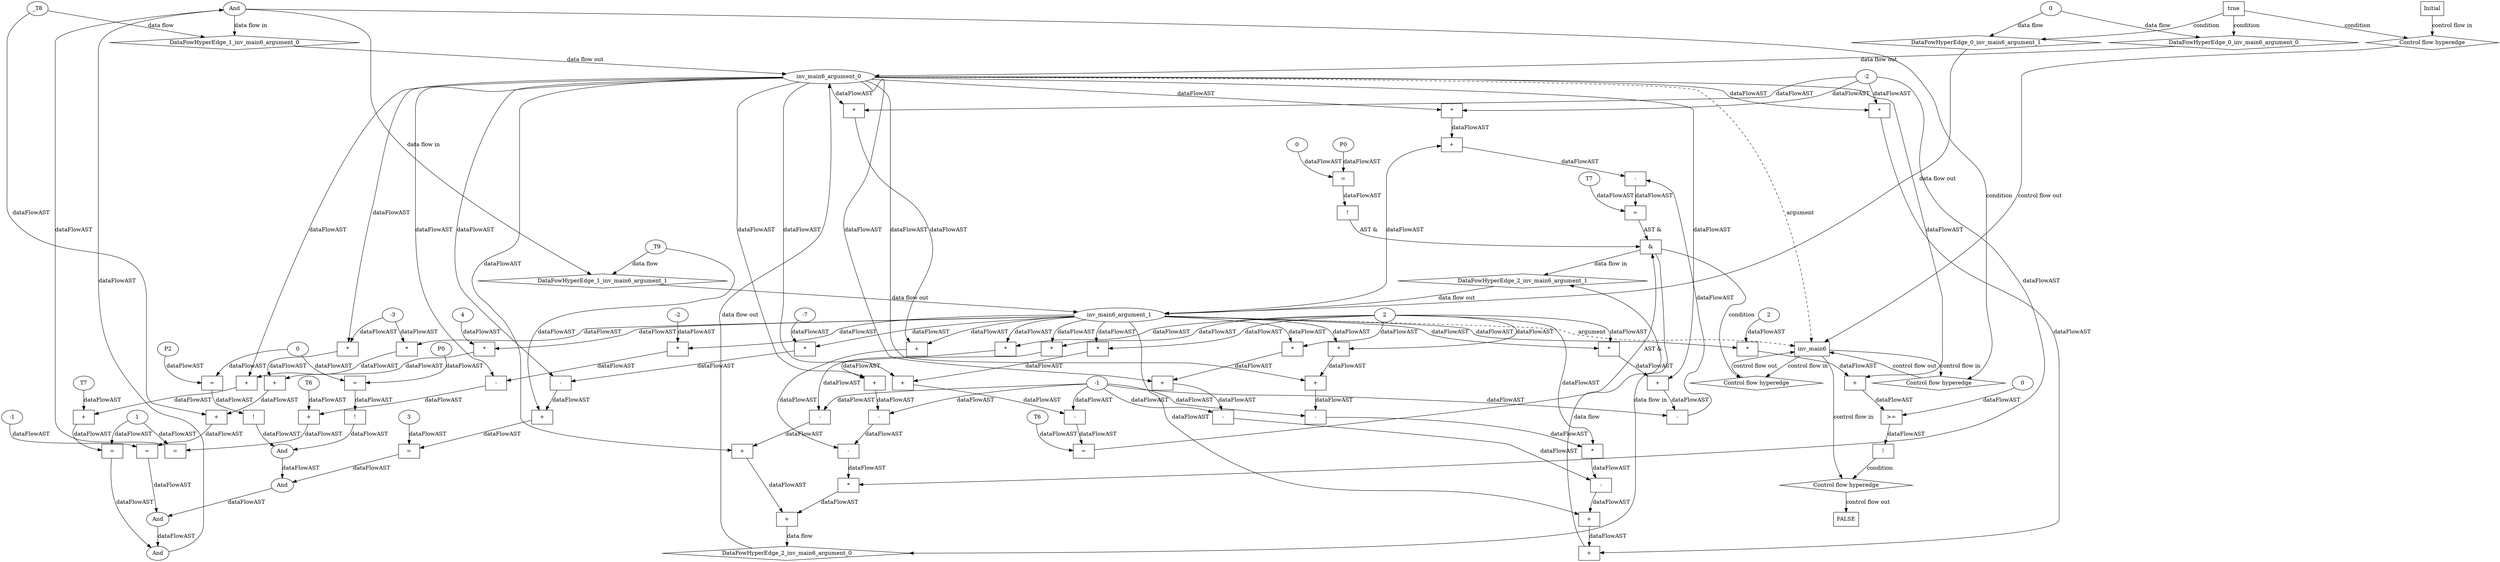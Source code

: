 digraph dag {
"inv_main6" [label="inv_main6" nodeName="inv_main6" class=cfn  shape="rect"];
FALSE [label="FALSE" nodeName=FALSE class=cfn  shape="rect"];
Initial [label="Initial" nodeName=Initial class=cfn  shape="rect"];
ControlFowHyperEdge_0 [label="Control flow hyperedge" nodeName=ControlFowHyperEdge_0 class=controlFlowHyperEdge shape="diamond"];
"Initial" -> ControlFowHyperEdge_0 [label="control flow in"]
ControlFowHyperEdge_0 -> "inv_main6" [label="control flow out"]
ControlFowHyperEdge_1 [label="Control flow hyperedge" nodeName=ControlFowHyperEdge_1 class=controlFlowHyperEdge shape="diamond"];
"inv_main6" -> ControlFowHyperEdge_1 [label="control flow in"]
ControlFowHyperEdge_1 -> "inv_main6" [label="control flow out"]
ControlFowHyperEdge_2 [label="Control flow hyperedge" nodeName=ControlFowHyperEdge_2 class=controlFlowHyperEdge shape="diamond"];
"inv_main6" -> ControlFowHyperEdge_2 [label="control flow in"]
ControlFowHyperEdge_2 -> "inv_main6" [label="control flow out"]
ControlFowHyperEdge_3 [label="Control flow hyperedge" nodeName=ControlFowHyperEdge_3 class=controlFlowHyperEdge shape="diamond"];
"inv_main6" -> ControlFowHyperEdge_3 [label="control flow in"]
ControlFowHyperEdge_3 -> "FALSE" [label="control flow out"]
"inv_main6_argument_0" [label="inv_main6_argument_0" nodeName=argument0 class=argument  head="inv_main6" shape="oval"];
"inv_main6_argument_0" -> "inv_main6"[label="argument" style="dashed"]
"inv_main6_argument_1" [label="inv_main6_argument_1" nodeName=argument1 class=argument  head="inv_main6" shape="oval"];
"inv_main6_argument_1" -> "inv_main6"[label="argument" style="dashed"]

"true_0" [label="true" nodeName="true_0" class=true shape="rect"];
"true_0" -> "ControlFowHyperEdge_0" [label="condition"];
"xxxinv_main6___Initial_0xxxdataFlow_0_node_0" [label="0" nodeName="xxxinv_main6___Initial_0xxxdataFlow_0_node_0" class=Literal ];

"xxxinv_main6___Initial_0xxxdataFlow_0_node_0" -> "DataFowHyperEdge_0_inv_main6_argument_0" [label="data flow"];

"xxxinv_main6___Initial_0xxxdataFlow_0_node_0" -> "DataFowHyperEdge_0_inv_main6_argument_1" [label="data flow"];
"xxxinv_main6___inv_main6_1xxxguard_0_node_0" [label="And" nodeName="xxxinv_main6___inv_main6_1xxxguard_0_node_0" class=Operator ];
"xxxinv_main6___inv_main6_1xxxguard_0_node_1" [label="And" nodeName="xxxinv_main6___inv_main6_1xxxguard_0_node_1" class=Operator ];
"xxxinv_main6___inv_main6_1xxxguard_0_node_2" [label="And" nodeName="xxxinv_main6___inv_main6_1xxxguard_0_node_2" class=Operator ];
"xxxinv_main6___inv_main6_1xxxguard_0_node_3" [label="And" nodeName="xxxinv_main6___inv_main6_1xxxguard_0_node_3" class=Operator ];
"xxxinv_main6___inv_main6_1xxxguard_0_node_4" [label="And" nodeName="xxxinv_main6___inv_main6_1xxxguard_0_node_4" class=Operator ];
"xxxinv_main6___inv_main6_1xxxguard_0_node_5" [label="!" nodeName="xxxinv_main6___inv_main6_1xxxguard_0_node_5" class=Operator shape="rect"];
"xxxinv_main6___inv_main6_1xxxguard_0_node_6" [label="=" nodeName="xxxinv_main6___inv_main6_1xxxguard_0_node_6" class=Operator  shape="rect"];
"xxxinv_main6___inv_main6_1xxxguard_0_node_7" [label="P0" nodeName="xxxinv_main6___inv_main6_1xxxguard_0_node_7" class=Constant ];
"xxxinv_main6___inv_main6_1xxxguard_0_node_8" [label="0" nodeName="xxxinv_main6___inv_main6_1xxxguard_0_node_8" class=Literal ];
"xxxinv_main6___inv_main6_1xxxguard_0_node_9" [label="!" nodeName="xxxinv_main6___inv_main6_1xxxguard_0_node_9" class=Operator shape="rect"];
"xxxinv_main6___inv_main6_1xxxguard_0_node_10" [label="=" nodeName="xxxinv_main6___inv_main6_1xxxguard_0_node_10" class=Operator  shape="rect"];
"xxxinv_main6___inv_main6_1xxxguard_0_node_11" [label="P2" nodeName="xxxinv_main6___inv_main6_1xxxguard_0_node_11" class=Constant ];
"xxxinv_main6___inv_main6_1xxxguard_0_node_13" [label="=" nodeName="xxxinv_main6___inv_main6_1xxxguard_0_node_13" class=Operator  shape="rect"];
"xxxinv_main6___inv_main6_1xxxguard_0_node_14" [label="+" nodeName="xxxinv_main6___inv_main6_1xxxguard_0_node_14" class= Operator shape="rect"];
"xxxinv_main6___inv_main6_1xxxguard_0_node_16" [label="-" nodeName="xxxinv_main6___inv_main6_1xxxguard_0_node_16" class= Operator shape="rect"];
"xxxinv_main6___inv_main6_1xxxguard_0_node_17" [label="*" nodeName="xxxinv_main6___inv_main6_1xxxguard_0_node_17" class=Operator  shape="rect"];
"xxxinv_main6___inv_main6_1xxxguard_0_node_18" [label="-7" nodeName="xxxinv_main6___inv_main6_1xxxguard_0_node_18" class=Coeff ];
"xxxinv_main6___inv_main6_1xxxguard_0_node_21" [label="3" nodeName="xxxinv_main6___inv_main6_1xxxguard_0_node_21" class=Literal ];
"xxxinv_main6___inv_main6_1xxxguard_0_node_22" [label="=" nodeName="xxxinv_main6___inv_main6_1xxxguard_0_node_22" class=Operator  shape="rect"];
"xxxinv_main6___inv_main6_1xxxguard_0_node_23" [label="+" nodeName="xxxinv_main6___inv_main6_1xxxguard_0_node_23" class= Operator shape="rect"];
"xxxinv_main6___inv_main6_1xxxguard_0_node_25" [label="+" nodeName="xxxinv_main6___inv_main6_1xxxguard_0_node_25" class= Operator shape="rect"];
"xxxinv_main6___inv_main6_1xxxguard_0_node_26" [label="*" nodeName="xxxinv_main6___inv_main6_1xxxguard_0_node_26" class=Operator  shape="rect"];
"xxxinv_main6___inv_main6_1xxxguard_0_node_27" [label="4" nodeName="xxxinv_main6___inv_main6_1xxxguard_0_node_27" class=Coeff ];
"xxxinv_main6___inv_main6_1xxxguard_0_node_29" [label="*" nodeName="xxxinv_main6___inv_main6_1xxxguard_0_node_29" class=Operator  shape="rect"];
"xxxinv_main6___inv_main6_1xxxguard_0_node_30" [label="-3" nodeName="xxxinv_main6___inv_main6_1xxxguard_0_node_30" class=Coeff ];
"xxxinv_main6___inv_main6_1xxxguard_0_node_32" [label="-1" nodeName="xxxinv_main6___inv_main6_1xxxguard_0_node_32" class=Literal ];
"xxxinv_main6___inv_main6_1xxxguard_0_node_33" [label="=" nodeName="xxxinv_main6___inv_main6_1xxxguard_0_node_33" class=Operator  shape="rect"];
"xxxinv_main6___inv_main6_1xxxguard_0_node_34" [label="+" nodeName="xxxinv_main6___inv_main6_1xxxguard_0_node_34" class= Operator shape="rect"];
"xxxinv_main6___inv_main6_1xxxguard_0_node_35" [label="T7" nodeName="xxxinv_main6___inv_main6_1xxxguard_0_node_35" class=Constant ];
"xxxinv_main6___inv_main6_1xxxguard_0_node_36" [label="+" nodeName="xxxinv_main6___inv_main6_1xxxguard_0_node_36" class= Operator shape="rect"];
"xxxinv_main6___inv_main6_1xxxguard_0_node_37" [label="*" nodeName="xxxinv_main6___inv_main6_1xxxguard_0_node_37" class=Operator  shape="rect"];
"xxxinv_main6___inv_main6_1xxxguard_0_node_30" [label="-3" nodeName="xxxinv_main6___inv_main6_1xxxguard_0_node_30" class=Coeff ];
"xxxinv_main6___inv_main6_1xxxguard_0_node_41" [label="1" nodeName="xxxinv_main6___inv_main6_1xxxguard_0_node_41" class=Literal ];
"xxxinv_main6___inv_main6_1xxxguard_0_node_42" [label="=" nodeName="xxxinv_main6___inv_main6_1xxxguard_0_node_42" class=Operator  shape="rect"];
"xxxinv_main6___inv_main6_1xxxguard_0_node_43" [label="+" nodeName="xxxinv_main6___inv_main6_1xxxguard_0_node_43" class= Operator shape="rect"];
"xxxinv_main6___inv_main6_1xxxguard_0_node_44" [label="T6" nodeName="xxxinv_main6___inv_main6_1xxxguard_0_node_44" class=Constant ];
"xxxinv_main6___inv_main6_1xxxguard_0_node_45" [label="-" nodeName="xxxinv_main6___inv_main6_1xxxguard_0_node_45" class= Operator shape="rect"];
"xxxinv_main6___inv_main6_1xxxguard_0_node_46" [label="*" nodeName="xxxinv_main6___inv_main6_1xxxguard_0_node_46" class=Operator  shape="rect"];
"xxxinv_main6___inv_main6_1xxxguard_0_node_47" [label="-2" nodeName="xxxinv_main6___inv_main6_1xxxguard_0_node_47" class=Coeff ];
"xxxinv_main6___inv_main6_1xxxguard_0_node_1" -> "xxxinv_main6___inv_main6_1xxxguard_0_node_0"[label="dataFlowAST"]
"xxxinv_main6___inv_main6_1xxxguard_0_node_42" -> "xxxinv_main6___inv_main6_1xxxguard_0_node_0"[label="dataFlowAST"]
"xxxinv_main6___inv_main6_1xxxguard_0_node_2" -> "xxxinv_main6___inv_main6_1xxxguard_0_node_1"[label="dataFlowAST"]
"xxxinv_main6___inv_main6_1xxxguard_0_node_33" -> "xxxinv_main6___inv_main6_1xxxguard_0_node_1"[label="dataFlowAST"]
"xxxinv_main6___inv_main6_1xxxguard_0_node_3" -> "xxxinv_main6___inv_main6_1xxxguard_0_node_2"[label="dataFlowAST"]
"xxxinv_main6___inv_main6_1xxxguard_0_node_22" -> "xxxinv_main6___inv_main6_1xxxguard_0_node_2"[label="dataFlowAST"]
"xxxinv_main6___inv_main6_1xxxguard_0_node_4" -> "xxxinv_main6___inv_main6_1xxxguard_0_node_3"[label="dataFlowAST"]
"xxxinv_main6___inv_main6_1xxxguard_0_node_13" -> "xxxinv_main6___inv_main6_1xxxguard_0_node_3"[label="dataFlowAST"]
"xxxinv_main6___inv_main6_1xxxguard_0_node_5" -> "xxxinv_main6___inv_main6_1xxxguard_0_node_4"[label="dataFlowAST"]
"xxxinv_main6___inv_main6_1xxxguard_0_node_9" -> "xxxinv_main6___inv_main6_1xxxguard_0_node_4"[label="dataFlowAST"]
"xxxinv_main6___inv_main6_1xxxguard_0_node_6" -> "xxxinv_main6___inv_main6_1xxxguard_0_node_5"[label="dataFlowAST"]
"xxxinv_main6___inv_main6_1xxxguard_0_node_7" -> "xxxinv_main6___inv_main6_1xxxguard_0_node_6"[label="dataFlowAST"]
"xxxinv_main6___inv_main6_1xxxguard_0_node_8" -> "xxxinv_main6___inv_main6_1xxxguard_0_node_6"[label="dataFlowAST"]
"xxxinv_main6___inv_main6_1xxxguard_0_node_10" -> "xxxinv_main6___inv_main6_1xxxguard_0_node_9"[label="dataFlowAST"]
"xxxinv_main6___inv_main6_1xxxguard_0_node_11" -> "xxxinv_main6___inv_main6_1xxxguard_0_node_10"[label="dataFlowAST"]
"xxxinv_main6___inv_main6_1xxxguard_0_node_8" -> "xxxinv_main6___inv_main6_1xxxguard_0_node_10"[label="dataFlowAST"]
"xxxinv_main6___inv_main6_1xxxguard_0_node_14" -> "xxxinv_main6___inv_main6_1xxxguard_0_node_13"[label="dataFlowAST"]
"xxxinv_main6___inv_main6_1xxxguard_0_node_21" -> "xxxinv_main6___inv_main6_1xxxguard_0_node_13"[label="dataFlowAST"]
"xxxinv_main6___inv_main6_1xxxdataFlow1_node_0" -> "xxxinv_main6___inv_main6_1xxxguard_0_node_14"[label="dataFlowAST"]
"xxxinv_main6___inv_main6_1xxxguard_0_node_16" -> "xxxinv_main6___inv_main6_1xxxguard_0_node_14"[label="dataFlowAST"]
"xxxinv_main6___inv_main6_1xxxguard_0_node_17" -> "xxxinv_main6___inv_main6_1xxxguard_0_node_16"[label="dataFlowAST"]
"inv_main6_argument_0" -> "xxxinv_main6___inv_main6_1xxxguard_0_node_16"[label="dataFlowAST"]
"xxxinv_main6___inv_main6_1xxxguard_0_node_18" -> "xxxinv_main6___inv_main6_1xxxguard_0_node_17"[label="dataFlowAST"]
"inv_main6_argument_1" -> "xxxinv_main6___inv_main6_1xxxguard_0_node_17"[label="dataFlowAST"]
"xxxinv_main6___inv_main6_1xxxguard_0_node_23" -> "xxxinv_main6___inv_main6_1xxxguard_0_node_22"[label="dataFlowAST"]
"xxxinv_main6___inv_main6_1xxxguard_0_node_32" -> "xxxinv_main6___inv_main6_1xxxguard_0_node_22"[label="dataFlowAST"]
"xxxinv_main6___inv_main6_1xxxdataFlow_0_node_0" -> "xxxinv_main6___inv_main6_1xxxguard_0_node_23"[label="dataFlowAST"]
"xxxinv_main6___inv_main6_1xxxguard_0_node_25" -> "xxxinv_main6___inv_main6_1xxxguard_0_node_23"[label="dataFlowAST"]
"xxxinv_main6___inv_main6_1xxxguard_0_node_26" -> "xxxinv_main6___inv_main6_1xxxguard_0_node_25"[label="dataFlowAST"]
"xxxinv_main6___inv_main6_1xxxguard_0_node_29" -> "xxxinv_main6___inv_main6_1xxxguard_0_node_25"[label="dataFlowAST"]
"xxxinv_main6___inv_main6_1xxxguard_0_node_27" -> "xxxinv_main6___inv_main6_1xxxguard_0_node_26"[label="dataFlowAST"]
"inv_main6_argument_1" -> "xxxinv_main6___inv_main6_1xxxguard_0_node_26"[label="dataFlowAST"]
"inv_main6_argument_0" -> "xxxinv_main6___inv_main6_1xxxguard_0_node_29"[label="dataFlowAST"]
"xxxinv_main6___inv_main6_1xxxguard_0_node_30" -> "xxxinv_main6___inv_main6_1xxxguard_0_node_29"[label="dataFlowAST"]
"xxxinv_main6___inv_main6_1xxxguard_0_node_34" -> "xxxinv_main6___inv_main6_1xxxguard_0_node_33"[label="dataFlowAST"]
"xxxinv_main6___inv_main6_1xxxguard_0_node_41" -> "xxxinv_main6___inv_main6_1xxxguard_0_node_33"[label="dataFlowAST"]
"xxxinv_main6___inv_main6_1xxxguard_0_node_35" -> "xxxinv_main6___inv_main6_1xxxguard_0_node_34"[label="dataFlowAST"]
"xxxinv_main6___inv_main6_1xxxguard_0_node_36" -> "xxxinv_main6___inv_main6_1xxxguard_0_node_34"[label="dataFlowAST"]
"xxxinv_main6___inv_main6_1xxxguard_0_node_37" -> "xxxinv_main6___inv_main6_1xxxguard_0_node_36"[label="dataFlowAST"]
"inv_main6_argument_0" -> "xxxinv_main6___inv_main6_1xxxguard_0_node_36"[label="dataFlowAST"]
"xxxinv_main6___inv_main6_1xxxguard_0_node_30" -> "xxxinv_main6___inv_main6_1xxxguard_0_node_37"[label="dataFlowAST"]
"inv_main6_argument_1" -> "xxxinv_main6___inv_main6_1xxxguard_0_node_37"[label="dataFlowAST"]
"xxxinv_main6___inv_main6_1xxxguard_0_node_43" -> "xxxinv_main6___inv_main6_1xxxguard_0_node_42"[label="dataFlowAST"]
"xxxinv_main6___inv_main6_1xxxguard_0_node_41" -> "xxxinv_main6___inv_main6_1xxxguard_0_node_42"[label="dataFlowAST"]
"xxxinv_main6___inv_main6_1xxxguard_0_node_44" -> "xxxinv_main6___inv_main6_1xxxguard_0_node_43"[label="dataFlowAST"]
"xxxinv_main6___inv_main6_1xxxguard_0_node_45" -> "xxxinv_main6___inv_main6_1xxxguard_0_node_43"[label="dataFlowAST"]
"xxxinv_main6___inv_main6_1xxxguard_0_node_46" -> "xxxinv_main6___inv_main6_1xxxguard_0_node_45"[label="dataFlowAST"]
"inv_main6_argument_0" -> "xxxinv_main6___inv_main6_1xxxguard_0_node_45"[label="dataFlowAST"]
"xxxinv_main6___inv_main6_1xxxguard_0_node_47" -> "xxxinv_main6___inv_main6_1xxxguard_0_node_46"[label="dataFlowAST"]
"inv_main6_argument_1" -> "xxxinv_main6___inv_main6_1xxxguard_0_node_46"[label="dataFlowAST"]

"xxxinv_main6___inv_main6_1xxxguard_0_node_0" -> "ControlFowHyperEdge_1" [label="condition"];
"xxxinv_main6___inv_main6_1xxxdataFlow_0_node_0" [label="_T8" nodeName="xxxinv_main6___inv_main6_1xxxdataFlow_0_node_0" class=Constant ];

"xxxinv_main6___inv_main6_1xxxdataFlow_0_node_0" -> "DataFowHyperEdge_1_inv_main6_argument_0" [label="data flow"];
"xxxinv_main6___inv_main6_1xxxdataFlow1_node_0" [label="_T9" nodeName="xxxinv_main6___inv_main6_1xxxdataFlow1_node_0" class=Constant ];

"xxxinv_main6___inv_main6_1xxxdataFlow1_node_0" -> "DataFowHyperEdge_1_inv_main6_argument_1" [label="data flow"];
"xxxinv_main6___inv_main6_2xxx_and" [label="&" nodeName="xxxinv_main6___inv_main6_2xxx_and" class=Operator shape="rect"];
"xxxinv_main6___inv_main6_2xxxguard_0_node_0" [label="!" nodeName="xxxinv_main6___inv_main6_2xxxguard_0_node_0" class=Operator shape="rect"];
"xxxinv_main6___inv_main6_2xxxguard_0_node_1" [label="=" nodeName="xxxinv_main6___inv_main6_2xxxguard_0_node_1" class=Operator  shape="rect"];
"xxxinv_main6___inv_main6_2xxxguard_0_node_2" [label="P0" nodeName="xxxinv_main6___inv_main6_2xxxguard_0_node_2" class=Constant ];
"xxxinv_main6___inv_main6_2xxxguard_0_node_3" [label="0" nodeName="xxxinv_main6___inv_main6_2xxxguard_0_node_3" class=Literal ];
"xxxinv_main6___inv_main6_2xxxguard_0_node_1" -> "xxxinv_main6___inv_main6_2xxxguard_0_node_0"[label="dataFlowAST"]
"xxxinv_main6___inv_main6_2xxxguard_0_node_2" -> "xxxinv_main6___inv_main6_2xxxguard_0_node_1"[label="dataFlowAST"]
"xxxinv_main6___inv_main6_2xxxguard_0_node_3" -> "xxxinv_main6___inv_main6_2xxxguard_0_node_1"[label="dataFlowAST"]

"xxxinv_main6___inv_main6_2xxxguard_0_node_0" -> "xxxinv_main6___inv_main6_2xxx_and" [label="AST &"];
"xxxinv_main6___inv_main6_2xxxguard1_node_0" [label="=" nodeName="xxxinv_main6___inv_main6_2xxxguard1_node_0" class=Operator  shape="rect"];
"xxxinv_main6___inv_main6_2xxxguard1_node_1" [label="T7" nodeName="xxxinv_main6___inv_main6_2xxxguard1_node_1" class=Constant ];
"xxxinv_main6___inv_main6_2xxxguard1_node_2" [label="-" nodeName="xxxinv_main6___inv_main6_2xxxguard1_node_2" class= Operator shape="rect"];
"xxxinv_main6___inv_main6_2xxxguard1_node_3" [label="+" nodeName="xxxinv_main6___inv_main6_2xxxguard1_node_3" class= Operator shape="rect"];
"xxxinv_main6___inv_main6_2xxxguard1_node_5" [label="*" nodeName="xxxinv_main6___inv_main6_2xxxguard1_node_5" class=Operator  shape="rect"];
"xxxinv_main6___inv_main6_2xxxdataFlow_0_node_9" [label="-2" nodeName="xxxinv_main6___inv_main6_2xxxdataFlow_0_node_9" class=Coeff ];
"xxxinv_main6___inv_main6_2xxxguard1_node_8" [label="-" nodeName="xxxinv_main6___inv_main6_2xxxguard1_node_8" class= Operator shape="rect"];
"xxxinv_main6___inv_main6_2xxxguard1_node_9" [label="+" nodeName="xxxinv_main6___inv_main6_2xxxguard1_node_9" class= Operator shape="rect"];
"xxxinv_main6___inv_main6_2xxxguard1_node_10" [label="*" nodeName="xxxinv_main6___inv_main6_2xxxguard1_node_10" class=Operator  shape="rect"];
"xxxinv_main6___inv_main6_2xxxdataFlow_0_node_4" [label="2" nodeName="xxxinv_main6___inv_main6_2xxxdataFlow_0_node_4" class=Coeff ];
"xxxinv_main6___inv_main6_2xxxguard1_node_1" -> "xxxinv_main6___inv_main6_2xxxguard1_node_0"[label="dataFlowAST"]
"xxxinv_main6___inv_main6_2xxxguard1_node_2" -> "xxxinv_main6___inv_main6_2xxxguard1_node_0"[label="dataFlowAST"]
"xxxinv_main6___inv_main6_2xxxguard1_node_3" -> "xxxinv_main6___inv_main6_2xxxguard1_node_2"[label="dataFlowAST"]
"xxxinv_main6___inv_main6_2xxxguard1_node_8" -> "xxxinv_main6___inv_main6_2xxxguard1_node_2"[label="dataFlowAST"]
"inv_main6_argument_1" -> "xxxinv_main6___inv_main6_2xxxguard1_node_3"[label="dataFlowAST"]
"xxxinv_main6___inv_main6_2xxxguard1_node_5" -> "xxxinv_main6___inv_main6_2xxxguard1_node_3"[label="dataFlowAST"]
"inv_main6_argument_0" -> "xxxinv_main6___inv_main6_2xxxguard1_node_5"[label="dataFlowAST"]
"xxxinv_main6___inv_main6_2xxxdataFlow_0_node_9" -> "xxxinv_main6___inv_main6_2xxxguard1_node_5"[label="dataFlowAST"]
"xxxinv_main6___inv_main6_2xxxguard1_node_9" -> "xxxinv_main6___inv_main6_2xxxguard1_node_8"[label="dataFlowAST"]
"xxxinv_main6___inv_main6_2xxxdataFlow_0_node_6" -> "xxxinv_main6___inv_main6_2xxxguard1_node_8"[label="dataFlowAST"]
"xxxinv_main6___inv_main6_2xxxguard1_node_10" -> "xxxinv_main6___inv_main6_2xxxguard1_node_9"[label="dataFlowAST"]
"inv_main6_argument_0" -> "xxxinv_main6___inv_main6_2xxxguard1_node_9"[label="dataFlowAST"]
"xxxinv_main6___inv_main6_2xxxdataFlow_0_node_4" -> "xxxinv_main6___inv_main6_2xxxguard1_node_10"[label="dataFlowAST"]
"inv_main6_argument_1" -> "xxxinv_main6___inv_main6_2xxxguard1_node_10"[label="dataFlowAST"]

"xxxinv_main6___inv_main6_2xxxguard1_node_0" -> "xxxinv_main6___inv_main6_2xxx_and" [label="AST &"];
"xxxinv_main6___inv_main6_2xxxguard2_node_0" [label="=" nodeName="xxxinv_main6___inv_main6_2xxxguard2_node_0" class=Operator  shape="rect"];
"xxxinv_main6___inv_main6_2xxxguard2_node_1" [label="T6" nodeName="xxxinv_main6___inv_main6_2xxxguard2_node_1" class=Constant ];
"xxxinv_main6___inv_main6_2xxxguard2_node_2" [label="-" nodeName="xxxinv_main6___inv_main6_2xxxguard2_node_2" class= Operator shape="rect"];
"xxxinv_main6___inv_main6_2xxxguard2_node_3" [label="+" nodeName="xxxinv_main6___inv_main6_2xxxguard2_node_3" class= Operator shape="rect"];
"xxxinv_main6___inv_main6_2xxxguard2_node_4" [label="*" nodeName="xxxinv_main6___inv_main6_2xxxguard2_node_4" class=Operator  shape="rect"];
"xxxinv_main6___inv_main6_2xxxdataFlow_0_node_4" [label="2" nodeName="xxxinv_main6___inv_main6_2xxxdataFlow_0_node_4" class=Coeff ];
"xxxinv_main6___inv_main6_2xxxguard2_node_1" -> "xxxinv_main6___inv_main6_2xxxguard2_node_0"[label="dataFlowAST"]
"xxxinv_main6___inv_main6_2xxxguard2_node_2" -> "xxxinv_main6___inv_main6_2xxxguard2_node_0"[label="dataFlowAST"]
"xxxinv_main6___inv_main6_2xxxguard2_node_3" -> "xxxinv_main6___inv_main6_2xxxguard2_node_2"[label="dataFlowAST"]
"xxxinv_main6___inv_main6_2xxxdataFlow_0_node_6" -> "xxxinv_main6___inv_main6_2xxxguard2_node_2"[label="dataFlowAST"]
"xxxinv_main6___inv_main6_2xxxguard2_node_4" -> "xxxinv_main6___inv_main6_2xxxguard2_node_3"[label="dataFlowAST"]
"inv_main6_argument_0" -> "xxxinv_main6___inv_main6_2xxxguard2_node_3"[label="dataFlowAST"]
"xxxinv_main6___inv_main6_2xxxdataFlow_0_node_4" -> "xxxinv_main6___inv_main6_2xxxguard2_node_4"[label="dataFlowAST"]
"inv_main6_argument_1" -> "xxxinv_main6___inv_main6_2xxxguard2_node_4"[label="dataFlowAST"]

"xxxinv_main6___inv_main6_2xxxguard2_node_0" -> "xxxinv_main6___inv_main6_2xxx_and" [label="AST &"];
"xxxinv_main6___inv_main6_2xxx_and" -> "ControlFowHyperEdge_2" [label="condition"];
"xxxinv_main6___inv_main6_2xxxdataFlow_0_node_0" [label="+" nodeName="xxxinv_main6___inv_main6_2xxxdataFlow_0_node_0" class= Operator shape="rect"];
"xxxinv_main6___inv_main6_2xxxdataFlow_0_node_1" [label="+" nodeName="xxxinv_main6___inv_main6_2xxxdataFlow_0_node_1" class= Operator shape="rect"];
"xxxinv_main6___inv_main6_2xxxdataFlow_0_node_2" [label="-" nodeName="xxxinv_main6___inv_main6_2xxxdataFlow_0_node_2" class= Operator shape="rect"];
"xxxinv_main6___inv_main6_2xxxdataFlow_0_node_3" [label="*" nodeName="xxxinv_main6___inv_main6_2xxxdataFlow_0_node_3" class=Operator  shape="rect"];
"xxxinv_main6___inv_main6_2xxxdataFlow_0_node_4" [label="2" nodeName="xxxinv_main6___inv_main6_2xxxdataFlow_0_node_4" class=Coeff ];
"xxxinv_main6___inv_main6_2xxxdataFlow_0_node_6" [label="-1" nodeName="xxxinv_main6___inv_main6_2xxxdataFlow_0_node_6" class=Literal ];
"xxxinv_main6___inv_main6_2xxxdataFlow_0_node_8" [label="*" nodeName="xxxinv_main6___inv_main6_2xxxdataFlow_0_node_8" class=Operator  shape="rect"];
"xxxinv_main6___inv_main6_2xxxdataFlow_0_node_9" [label="-2" nodeName="xxxinv_main6___inv_main6_2xxxdataFlow_0_node_9" class=Coeff ];
"xxxinv_main6___inv_main6_2xxxdataFlow_0_node_10" [label="-" nodeName="xxxinv_main6___inv_main6_2xxxdataFlow_0_node_10" class= Operator shape="rect"];
"xxxinv_main6___inv_main6_2xxxdataFlow_0_node_11" [label="+" nodeName="xxxinv_main6___inv_main6_2xxxdataFlow_0_node_11" class= Operator shape="rect"];
"xxxinv_main6___inv_main6_2xxxdataFlow_0_node_13" [label="*" nodeName="xxxinv_main6___inv_main6_2xxxdataFlow_0_node_13" class=Operator  shape="rect"];
"xxxinv_main6___inv_main6_2xxxdataFlow_0_node_9" [label="-2" nodeName="xxxinv_main6___inv_main6_2xxxdataFlow_0_node_9" class=Coeff ];
"xxxinv_main6___inv_main6_2xxxdataFlow_0_node_16" [label="-" nodeName="xxxinv_main6___inv_main6_2xxxdataFlow_0_node_16" class= Operator shape="rect"];
"xxxinv_main6___inv_main6_2xxxdataFlow_0_node_17" [label="+" nodeName="xxxinv_main6___inv_main6_2xxxdataFlow_0_node_17" class= Operator shape="rect"];
"xxxinv_main6___inv_main6_2xxxdataFlow_0_node_18" [label="*" nodeName="xxxinv_main6___inv_main6_2xxxdataFlow_0_node_18" class=Operator  shape="rect"];
"xxxinv_main6___inv_main6_2xxxdataFlow_0_node_4" [label="2" nodeName="xxxinv_main6___inv_main6_2xxxdataFlow_0_node_4" class=Coeff ];
"xxxinv_main6___inv_main6_2xxxdataFlow_0_node_1" -> "xxxinv_main6___inv_main6_2xxxdataFlow_0_node_0"[label="dataFlowAST"]
"xxxinv_main6___inv_main6_2xxxdataFlow_0_node_8" -> "xxxinv_main6___inv_main6_2xxxdataFlow_0_node_0"[label="dataFlowAST"]
"xxxinv_main6___inv_main6_2xxxdataFlow_0_node_2" -> "xxxinv_main6___inv_main6_2xxxdataFlow_0_node_1"[label="dataFlowAST"]
"inv_main6_argument_0" -> "xxxinv_main6___inv_main6_2xxxdataFlow_0_node_1"[label="dataFlowAST"]
"xxxinv_main6___inv_main6_2xxxdataFlow_0_node_3" -> "xxxinv_main6___inv_main6_2xxxdataFlow_0_node_2"[label="dataFlowAST"]
"xxxinv_main6___inv_main6_2xxxdataFlow_0_node_6" -> "xxxinv_main6___inv_main6_2xxxdataFlow_0_node_2"[label="dataFlowAST"]
"xxxinv_main6___inv_main6_2xxxdataFlow_0_node_4" -> "xxxinv_main6___inv_main6_2xxxdataFlow_0_node_3"[label="dataFlowAST"]
"inv_main6_argument_1" -> "xxxinv_main6___inv_main6_2xxxdataFlow_0_node_3"[label="dataFlowAST"]
"xxxinv_main6___inv_main6_2xxxdataFlow_0_node_10" -> "xxxinv_main6___inv_main6_2xxxdataFlow_0_node_8"[label="dataFlowAST"]
"xxxinv_main6___inv_main6_2xxxdataFlow_0_node_9" -> "xxxinv_main6___inv_main6_2xxxdataFlow_0_node_8"[label="dataFlowAST"]
"xxxinv_main6___inv_main6_2xxxdataFlow_0_node_11" -> "xxxinv_main6___inv_main6_2xxxdataFlow_0_node_10"[label="dataFlowAST"]
"xxxinv_main6___inv_main6_2xxxdataFlow_0_node_16" -> "xxxinv_main6___inv_main6_2xxxdataFlow_0_node_10"[label="dataFlowAST"]
"inv_main6_argument_1" -> "xxxinv_main6___inv_main6_2xxxdataFlow_0_node_11"[label="dataFlowAST"]
"xxxinv_main6___inv_main6_2xxxdataFlow_0_node_13" -> "xxxinv_main6___inv_main6_2xxxdataFlow_0_node_11"[label="dataFlowAST"]
"inv_main6_argument_0" -> "xxxinv_main6___inv_main6_2xxxdataFlow_0_node_13"[label="dataFlowAST"]
"xxxinv_main6___inv_main6_2xxxdataFlow_0_node_9" -> "xxxinv_main6___inv_main6_2xxxdataFlow_0_node_13"[label="dataFlowAST"]
"xxxinv_main6___inv_main6_2xxxdataFlow_0_node_17" -> "xxxinv_main6___inv_main6_2xxxdataFlow_0_node_16"[label="dataFlowAST"]
"xxxinv_main6___inv_main6_2xxxdataFlow_0_node_6" -> "xxxinv_main6___inv_main6_2xxxdataFlow_0_node_16"[label="dataFlowAST"]
"xxxinv_main6___inv_main6_2xxxdataFlow_0_node_18" -> "xxxinv_main6___inv_main6_2xxxdataFlow_0_node_17"[label="dataFlowAST"]
"inv_main6_argument_0" -> "xxxinv_main6___inv_main6_2xxxdataFlow_0_node_17"[label="dataFlowAST"]
"xxxinv_main6___inv_main6_2xxxdataFlow_0_node_4" -> "xxxinv_main6___inv_main6_2xxxdataFlow_0_node_18"[label="dataFlowAST"]
"inv_main6_argument_1" -> "xxxinv_main6___inv_main6_2xxxdataFlow_0_node_18"[label="dataFlowAST"]

"xxxinv_main6___inv_main6_2xxxdataFlow_0_node_0" -> "DataFowHyperEdge_2_inv_main6_argument_0" [label="data flow"];
"xxxinv_main6___inv_main6_2xxxdataFlow1_node_0" [label="+" nodeName="xxxinv_main6___inv_main6_2xxxdataFlow1_node_0" class= Operator shape="rect"];
"xxxinv_main6___inv_main6_2xxxdataFlow1_node_1" [label="+" nodeName="xxxinv_main6___inv_main6_2xxxdataFlow1_node_1" class= Operator shape="rect"];
"xxxinv_main6___inv_main6_2xxxdataFlow1_node_2" [label="-" nodeName="xxxinv_main6___inv_main6_2xxxdataFlow1_node_2" class= Operator shape="rect"];
"xxxinv_main6___inv_main6_2xxxdataFlow1_node_3" [label="*" nodeName="xxxinv_main6___inv_main6_2xxxdataFlow1_node_3" class=Operator  shape="rect"];
"xxxinv_main6___inv_main6_2xxxdataFlow_0_node_4" [label="2" nodeName="xxxinv_main6___inv_main6_2xxxdataFlow_0_node_4" class=Coeff ];
"xxxinv_main6___inv_main6_2xxxdataFlow1_node_5" [label="-" nodeName="xxxinv_main6___inv_main6_2xxxdataFlow1_node_5" class= Operator shape="rect"];
"xxxinv_main6___inv_main6_2xxxdataFlow1_node_6" [label="+" nodeName="xxxinv_main6___inv_main6_2xxxdataFlow1_node_6" class= Operator shape="rect"];
"xxxinv_main6___inv_main6_2xxxdataFlow1_node_7" [label="*" nodeName="xxxinv_main6___inv_main6_2xxxdataFlow1_node_7" class=Operator  shape="rect"];
"xxxinv_main6___inv_main6_2xxxdataFlow_0_node_4" [label="2" nodeName="xxxinv_main6___inv_main6_2xxxdataFlow_0_node_4" class=Coeff ];
"xxxinv_main6___inv_main6_2xxxdataFlow1_node_12" [label="-" nodeName="xxxinv_main6___inv_main6_2xxxdataFlow1_node_12" class= Operator shape="rect"];
"xxxinv_main6___inv_main6_2xxxdataFlow1_node_13" [label="+" nodeName="xxxinv_main6___inv_main6_2xxxdataFlow1_node_13" class= Operator shape="rect"];
"xxxinv_main6___inv_main6_2xxxdataFlow1_node_14" [label="*" nodeName="xxxinv_main6___inv_main6_2xxxdataFlow1_node_14" class=Operator  shape="rect"];
"xxxinv_main6___inv_main6_2xxxdataFlow_0_node_4" [label="2" nodeName="xxxinv_main6___inv_main6_2xxxdataFlow_0_node_4" class=Coeff ];
"xxxinv_main6___inv_main6_2xxxdataFlow1_node_20" [label="*" nodeName="xxxinv_main6___inv_main6_2xxxdataFlow1_node_20" class=Operator  shape="rect"];
"xxxinv_main6___inv_main6_2xxxdataFlow_0_node_9" [label="-2" nodeName="xxxinv_main6___inv_main6_2xxxdataFlow_0_node_9" class=Coeff ];
"xxxinv_main6___inv_main6_2xxxdataFlow1_node_1" -> "xxxinv_main6___inv_main6_2xxxdataFlow1_node_0"[label="dataFlowAST"]
"xxxinv_main6___inv_main6_2xxxdataFlow1_node_20" -> "xxxinv_main6___inv_main6_2xxxdataFlow1_node_0"[label="dataFlowAST"]
"xxxinv_main6___inv_main6_2xxxdataFlow1_node_2" -> "xxxinv_main6___inv_main6_2xxxdataFlow1_node_1"[label="dataFlowAST"]
"inv_main6_argument_1" -> "xxxinv_main6___inv_main6_2xxxdataFlow1_node_1"[label="dataFlowAST"]
"xxxinv_main6___inv_main6_2xxxdataFlow1_node_3" -> "xxxinv_main6___inv_main6_2xxxdataFlow1_node_2"[label="dataFlowAST"]
"xxxinv_main6___inv_main6_2xxxdataFlow1_node_12" -> "xxxinv_main6___inv_main6_2xxxdataFlow1_node_2"[label="dataFlowAST"]
"xxxinv_main6___inv_main6_2xxxdataFlow_0_node_4" -> "xxxinv_main6___inv_main6_2xxxdataFlow1_node_3"[label="dataFlowAST"]
"xxxinv_main6___inv_main6_2xxxdataFlow1_node_5" -> "xxxinv_main6___inv_main6_2xxxdataFlow1_node_3"[label="dataFlowAST"]
"xxxinv_main6___inv_main6_2xxxdataFlow1_node_6" -> "xxxinv_main6___inv_main6_2xxxdataFlow1_node_5"[label="dataFlowAST"]
"xxxinv_main6___inv_main6_2xxxdataFlow_0_node_6" -> "xxxinv_main6___inv_main6_2xxxdataFlow1_node_5"[label="dataFlowAST"]
"xxxinv_main6___inv_main6_2xxxdataFlow1_node_7" -> "xxxinv_main6___inv_main6_2xxxdataFlow1_node_6"[label="dataFlowAST"]
"inv_main6_argument_0" -> "xxxinv_main6___inv_main6_2xxxdataFlow1_node_6"[label="dataFlowAST"]
"xxxinv_main6___inv_main6_2xxxdataFlow_0_node_4" -> "xxxinv_main6___inv_main6_2xxxdataFlow1_node_7"[label="dataFlowAST"]
"inv_main6_argument_1" -> "xxxinv_main6___inv_main6_2xxxdataFlow1_node_7"[label="dataFlowAST"]
"xxxinv_main6___inv_main6_2xxxdataFlow1_node_13" -> "xxxinv_main6___inv_main6_2xxxdataFlow1_node_12"[label="dataFlowAST"]
"xxxinv_main6___inv_main6_2xxxdataFlow_0_node_6" -> "xxxinv_main6___inv_main6_2xxxdataFlow1_node_12"[label="dataFlowAST"]
"xxxinv_main6___inv_main6_2xxxdataFlow1_node_14" -> "xxxinv_main6___inv_main6_2xxxdataFlow1_node_13"[label="dataFlowAST"]
"inv_main6_argument_0" -> "xxxinv_main6___inv_main6_2xxxdataFlow1_node_13"[label="dataFlowAST"]
"xxxinv_main6___inv_main6_2xxxdataFlow_0_node_4" -> "xxxinv_main6___inv_main6_2xxxdataFlow1_node_14"[label="dataFlowAST"]
"inv_main6_argument_1" -> "xxxinv_main6___inv_main6_2xxxdataFlow1_node_14"[label="dataFlowAST"]
"inv_main6_argument_0" -> "xxxinv_main6___inv_main6_2xxxdataFlow1_node_20"[label="dataFlowAST"]
"xxxinv_main6___inv_main6_2xxxdataFlow_0_node_9" -> "xxxinv_main6___inv_main6_2xxxdataFlow1_node_20"[label="dataFlowAST"]

"xxxinv_main6___inv_main6_2xxxdataFlow1_node_0" -> "DataFowHyperEdge_2_inv_main6_argument_1" [label="data flow"];
"xxxFALSE___inv_main6_3xxxguard_0_node_0" [label="!" nodeName="xxxFALSE___inv_main6_3xxxguard_0_node_0" class=Operator shape="rect"];
"xxxFALSE___inv_main6_3xxxguard_0_node_1" [label=">=" nodeName="xxxFALSE___inv_main6_3xxxguard_0_node_1" class=Operator  shape="rect"];
"xxxFALSE___inv_main6_3xxxguard_0_node_2" [label="+" nodeName="xxxFALSE___inv_main6_3xxxguard_0_node_2" class= Operator shape="rect"];
"xxxFALSE___inv_main6_3xxxguard_0_node_4" [label="*" nodeName="xxxFALSE___inv_main6_3xxxguard_0_node_4" class=Operator  shape="rect"];
"xxxFALSE___inv_main6_3xxxguard_0_node_5" [label="2" nodeName="xxxFALSE___inv_main6_3xxxguard_0_node_5" class=Coeff ];
"xxxFALSE___inv_main6_3xxxguard_0_node_7" [label="0" nodeName="xxxFALSE___inv_main6_3xxxguard_0_node_7" class=Literal ];
"xxxFALSE___inv_main6_3xxxguard_0_node_1" -> "xxxFALSE___inv_main6_3xxxguard_0_node_0"[label="dataFlowAST"]
"xxxFALSE___inv_main6_3xxxguard_0_node_2" -> "xxxFALSE___inv_main6_3xxxguard_0_node_1"[label="dataFlowAST"]
"xxxFALSE___inv_main6_3xxxguard_0_node_7" -> "xxxFALSE___inv_main6_3xxxguard_0_node_1"[label="dataFlowAST"]
"inv_main6_argument_0" -> "xxxFALSE___inv_main6_3xxxguard_0_node_2"[label="dataFlowAST"]
"xxxFALSE___inv_main6_3xxxguard_0_node_4" -> "xxxFALSE___inv_main6_3xxxguard_0_node_2"[label="dataFlowAST"]
"inv_main6_argument_1" -> "xxxFALSE___inv_main6_3xxxguard_0_node_4"[label="dataFlowAST"]
"xxxFALSE___inv_main6_3xxxguard_0_node_5" -> "xxxFALSE___inv_main6_3xxxguard_0_node_4"[label="dataFlowAST"]

"xxxFALSE___inv_main6_3xxxguard_0_node_0" -> "ControlFowHyperEdge_3" [label="condition"];
"DataFowHyperEdge_0_inv_main6_argument_0" [label="DataFowHyperEdge_0_inv_main6_argument_0" nodeName="DataFowHyperEdge_0_inv_main6_argument_0" class=DataFlowHyperedge shape="diamond"];
"DataFowHyperEdge_0_inv_main6_argument_0" -> "inv_main6_argument_0"[label="data flow out"]
"true_0" -> "DataFowHyperEdge_0_inv_main6_argument_0" [label="condition"];
"DataFowHyperEdge_0_inv_main6_argument_1" [label="DataFowHyperEdge_0_inv_main6_argument_1" nodeName="DataFowHyperEdge_0_inv_main6_argument_1" class=DataFlowHyperedge shape="diamond"];
"DataFowHyperEdge_0_inv_main6_argument_1" -> "inv_main6_argument_1"[label="data flow out"]
"true_0" -> "DataFowHyperEdge_0_inv_main6_argument_1" [label="condition"];
"DataFowHyperEdge_1_inv_main6_argument_0" [label="DataFowHyperEdge_1_inv_main6_argument_0" nodeName="DataFowHyperEdge_1_inv_main6_argument_0" class=DataFlowHyperedge shape="diamond"];
"DataFowHyperEdge_1_inv_main6_argument_0" -> "inv_main6_argument_0"[label="data flow out"]
"xxxinv_main6___inv_main6_1xxxguard_0_node_0" -> "DataFowHyperEdge_1_inv_main6_argument_0"[label="data flow in"]
"DataFowHyperEdge_1_inv_main6_argument_1" [label="DataFowHyperEdge_1_inv_main6_argument_1" nodeName="DataFowHyperEdge_1_inv_main6_argument_1" class=DataFlowHyperedge shape="diamond"];
"DataFowHyperEdge_1_inv_main6_argument_1" -> "inv_main6_argument_1"[label="data flow out"]
"xxxinv_main6___inv_main6_1xxxguard_0_node_0" -> "DataFowHyperEdge_1_inv_main6_argument_1"[label="data flow in"]
"DataFowHyperEdge_2_inv_main6_argument_0" [label="DataFowHyperEdge_2_inv_main6_argument_0" nodeName="DataFowHyperEdge_2_inv_main6_argument_0" class=DataFlowHyperedge shape="diamond"];
"DataFowHyperEdge_2_inv_main6_argument_0" -> "inv_main6_argument_0"[label="data flow out"]
"xxxinv_main6___inv_main6_2xxx_and" -> "DataFowHyperEdge_2_inv_main6_argument_0"[label="data flow in"]
"DataFowHyperEdge_2_inv_main6_argument_1" [label="DataFowHyperEdge_2_inv_main6_argument_1" nodeName="DataFowHyperEdge_2_inv_main6_argument_1" class=DataFlowHyperedge shape="diamond"];
"DataFowHyperEdge_2_inv_main6_argument_1" -> "inv_main6_argument_1"[label="data flow out"]
"xxxinv_main6___inv_main6_2xxx_and" -> "DataFowHyperEdge_2_inv_main6_argument_1"[label="data flow in"]




}
